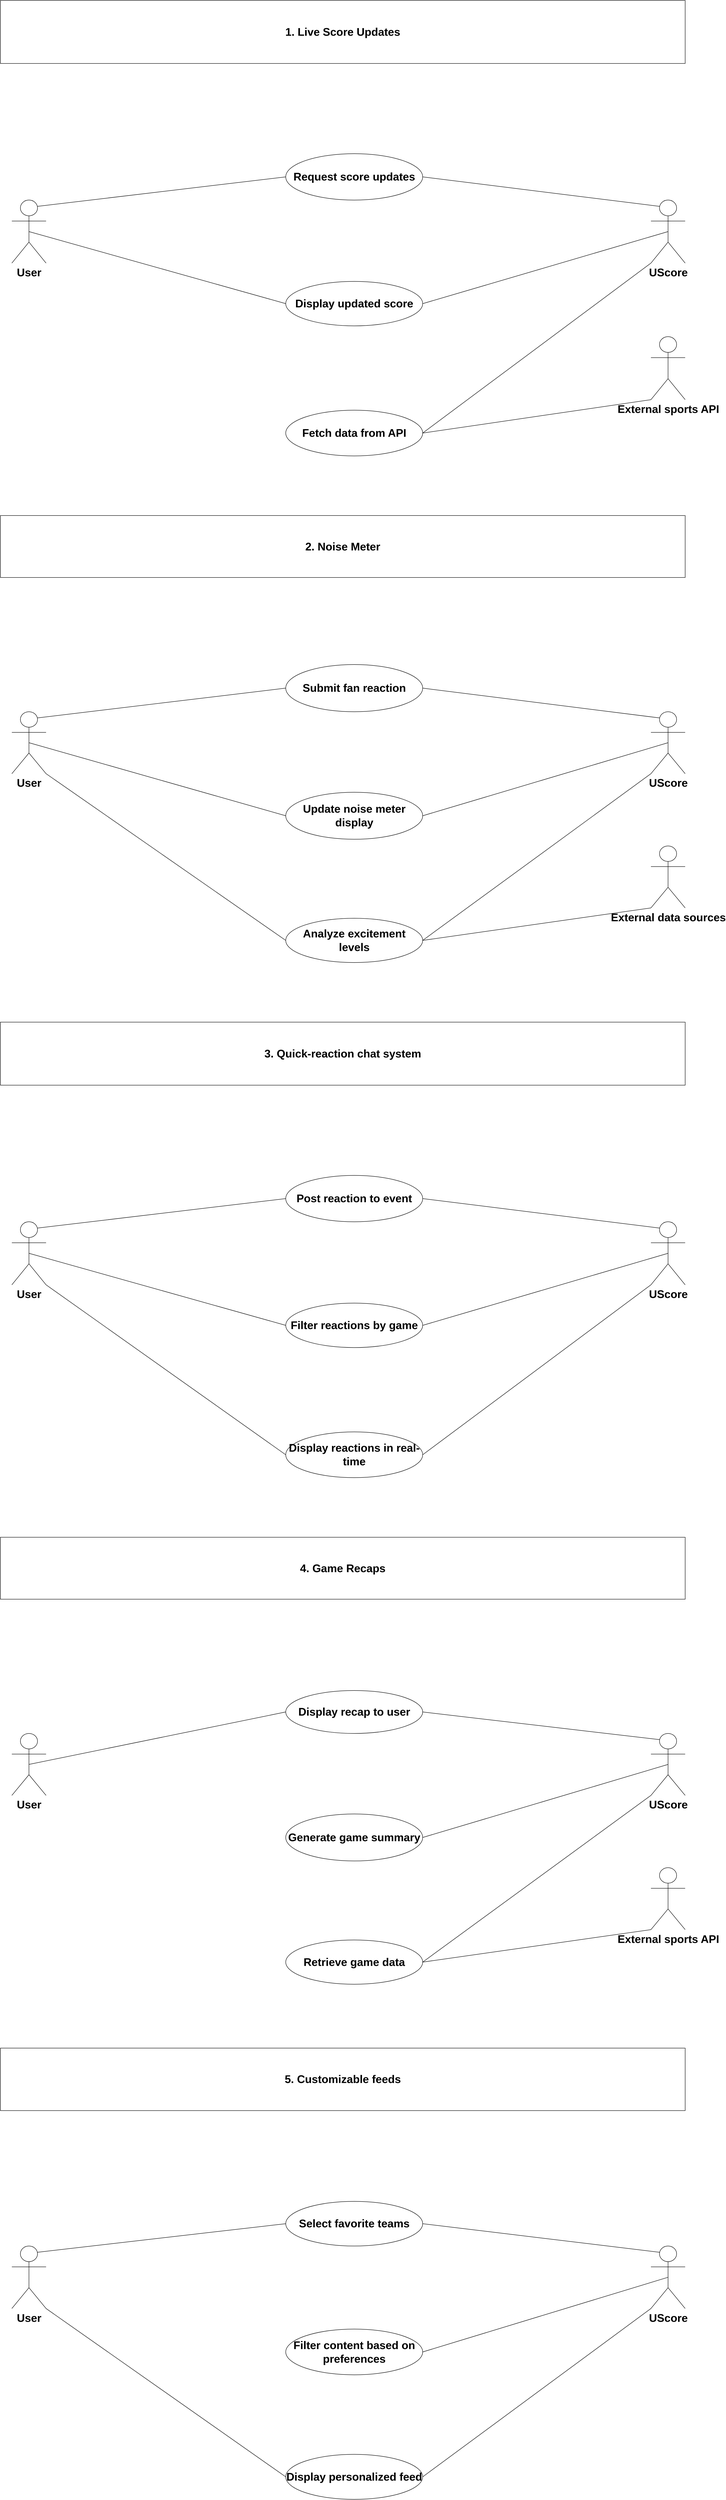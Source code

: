 <mxfile version="26.2.13">
  <diagram name="Page-1" id="MW3hLYWzniso_qwPZmFE">
    <mxGraphModel grid="0" page="1" gridSize="10" guides="1" tooltips="1" connect="1" arrows="1" fold="1" pageScale="1" pageWidth="1920" pageHeight="1200" math="0" shadow="0">
      <root>
        <mxCell id="0" />
        <mxCell id="1" parent="0" />
        <mxCell id="cBRGlkq9VuZRCOz6hoZJ-7" style="rounded=0;orthogonalLoop=1;jettySize=auto;html=1;exitX=0.75;exitY=0.1;exitDx=0;exitDy=0;exitPerimeter=0;entryX=0;entryY=0.5;entryDx=0;entryDy=0;endArrow=none;startFill=0;endFill=1;fillColor=#008a00;strokeColor=light-dark(#000000, #82cd82);fontSize=26;fontStyle=1" edge="1" parent="1" source="cBRGlkq9VuZRCOz6hoZJ-1" target="cBRGlkq9VuZRCOz6hoZJ-2">
          <mxGeometry relative="1" as="geometry" />
        </mxCell>
        <mxCell id="cBRGlkq9VuZRCOz6hoZJ-1" value="User" style="shape=umlActor;verticalLabelPosition=bottom;verticalAlign=top;html=1;outlineConnect=0;fillColor=#FFFFFF;fontColor=#000000;strokeColor=light-dark(#000000, #82cd82);fontSize=26;fontStyle=1" vertex="1" parent="1">
          <mxGeometry x="46.833" y="488.936" width="80.5" height="148.085" as="geometry" />
        </mxCell>
        <mxCell id="cBRGlkq9VuZRCOz6hoZJ-2" value="Request score updates" style="ellipse;whiteSpace=wrap;html=1;fontSize=26;fontStyle=1;strokeColor=light-dark(#000000, #82cd82);" vertex="1" parent="1">
          <mxGeometry x="690.83" y="380" width="322" height="108.94" as="geometry" />
        </mxCell>
        <mxCell id="-nxsVSawmICUN3g6EccK-3" style="rounded=0;orthogonalLoop=1;jettySize=auto;html=1;exitX=0;exitY=1;exitDx=0;exitDy=0;exitPerimeter=0;entryX=1;entryY=0.5;entryDx=0;entryDy=0;endArrow=none;startFill=0;endFill=1;fillColor=#fa6800;strokeColor=light-dark(#000000, #82cd82);fontSize=26;fontStyle=1" edge="1" parent="1" source="cBRGlkq9VuZRCOz6hoZJ-3" target="-nxsVSawmICUN3g6EccK-1">
          <mxGeometry relative="1" as="geometry" />
        </mxCell>
        <mxCell id="-nxsVSawmICUN3g6EccK-7" style="rounded=0;orthogonalLoop=1;jettySize=auto;html=1;exitX=0.5;exitY=0.5;exitDx=0;exitDy=0;exitPerimeter=0;entryX=1;entryY=0.5;entryDx=0;entryDy=0;endArrow=none;startFill=0;endFill=1;fillColor=#fa6800;strokeColor=light-dark(#000000, #82cd82);fontSize=26;fontStyle=1" edge="1" parent="1" source="cBRGlkq9VuZRCOz6hoZJ-3" target="-nxsVSawmICUN3g6EccK-5">
          <mxGeometry relative="1" as="geometry" />
        </mxCell>
        <mxCell id="cBRGlkq9VuZRCOz6hoZJ-3" value="UScore" style="shape=umlActor;verticalLabelPosition=bottom;verticalAlign=top;html=1;outlineConnect=0;fillColor=#FFFFFF;fontColor=#000000;strokeColor=light-dark(#000000, #82cd82);fontSize=26;fontStyle=1" vertex="1" parent="1">
          <mxGeometry x="1549.5" y="488.936" width="80.5" height="148.085" as="geometry" />
        </mxCell>
        <mxCell id="cBRGlkq9VuZRCOz6hoZJ-4" value="&lt;span&gt;&lt;span&gt;External sports API&lt;/span&gt;&lt;/span&gt;" style="shape=umlActor;verticalLabelPosition=bottom;verticalAlign=top;html=1;outlineConnect=0;fillColor=#FFFFFF;fontColor=#000000;strokeColor=light-dark(#000000, #82cd82);fontSize=26;fontStyle=1" vertex="1" parent="1">
          <mxGeometry x="1549.5" y="809.787" width="80.5" height="148.085" as="geometry" />
        </mxCell>
        <mxCell id="-nxsVSawmICUN3g6EccK-1" value="Fetch data from API" style="ellipse;whiteSpace=wrap;html=1;fontSize=26;fontStyle=1;strokeColor=light-dark(#000000, #82cd82);" vertex="1" parent="1">
          <mxGeometry x="690.83" y="982.55" width="322" height="107.45" as="geometry" />
        </mxCell>
        <mxCell id="-nxsVSawmICUN3g6EccK-5" value="Display updated score" style="ellipse;whiteSpace=wrap;html=1;fontSize=26;fontStyle=1;strokeColor=light-dark(#000000, #82cd82);" vertex="1" parent="1">
          <mxGeometry x="690.83" y="680" width="322" height="104.47" as="geometry" />
        </mxCell>
        <mxCell id="-nxsVSawmICUN3g6EccK-9" value="1. Live Score Updates" style="rounded=0;whiteSpace=wrap;html=1;fontSize=26;fontStyle=1;strokeColor=light-dark(#000000, #82cd82);" vertex="1" parent="1">
          <mxGeometry x="20" y="20" width="1610" height="148.085" as="geometry" />
        </mxCell>
        <mxCell id="-nxsVSawmICUN3g6EccK-23" style="rounded=0;orthogonalLoop=1;jettySize=auto;html=1;exitX=1;exitY=0.5;exitDx=0;exitDy=0;entryX=0.25;entryY=0.1;entryDx=0;entryDy=0;entryPerimeter=0;fillColor=#008a00;strokeColor=light-dark(#000000, #82cd82);fontSize=26;fontStyle=1;endArrow=none;startFill=0;" edge="1" parent="1" source="cBRGlkq9VuZRCOz6hoZJ-2" target="cBRGlkq9VuZRCOz6hoZJ-3">
          <mxGeometry relative="1" as="geometry" />
        </mxCell>
        <mxCell id="-nxsVSawmICUN3g6EccK-24" style="rounded=0;orthogonalLoop=1;jettySize=auto;html=1;exitX=1;exitY=0.5;exitDx=0;exitDy=0;entryX=0;entryY=1;entryDx=0;entryDy=0;entryPerimeter=0;fillColor=#fa6800;strokeColor=light-dark(#000000, #82cd82);fontSize=26;fontStyle=1;endArrow=none;startFill=0;" edge="1" parent="1" source="-nxsVSawmICUN3g6EccK-1" target="cBRGlkq9VuZRCOz6hoZJ-4">
          <mxGeometry relative="1" as="geometry" />
        </mxCell>
        <mxCell id="-nxsVSawmICUN3g6EccK-25" style="rounded=0;orthogonalLoop=1;jettySize=auto;html=1;exitX=0;exitY=0.5;exitDx=0;exitDy=0;entryX=0.5;entryY=0.5;entryDx=0;entryDy=0;entryPerimeter=0;endArrow=none;endFill=1;fillColor=#fa6800;strokeColor=light-dark(#000000, #82cd82);fontSize=26;fontStyle=1;startFill=0;" edge="1" parent="1" source="-nxsVSawmICUN3g6EccK-5" target="cBRGlkq9VuZRCOz6hoZJ-1">
          <mxGeometry relative="1" as="geometry" />
        </mxCell>
        <mxCell id="-nxsVSawmICUN3g6EccK-26" style="rounded=0;orthogonalLoop=1;jettySize=auto;html=1;exitX=0.75;exitY=0.1;exitDx=0;exitDy=0;exitPerimeter=0;entryX=0;entryY=0.5;entryDx=0;entryDy=0;endArrow=none;startFill=0;endFill=1;fillColor=#008a00;strokeColor=light-dark(#000000, #82cd82);fontSize=26;fontStyle=1" edge="1" parent="1" source="-nxsVSawmICUN3g6EccK-27" target="-nxsVSawmICUN3g6EccK-28">
          <mxGeometry relative="1" as="geometry" />
        </mxCell>
        <mxCell id="-nxsVSawmICUN3g6EccK-27" value="User" style="shape=umlActor;verticalLabelPosition=bottom;verticalAlign=top;html=1;outlineConnect=0;fillColor=#FFFFFF;fontColor=#000000;strokeColor=light-dark(#000000, #82cd82);fontSize=26;fontStyle=1" vertex="1" parent="1">
          <mxGeometry x="46.833" y="1690.851" width="80.5" height="145.532" as="geometry" />
        </mxCell>
        <mxCell id="-nxsVSawmICUN3g6EccK-28" value="Submit fan reaction" style="ellipse;whiteSpace=wrap;html=1;fontSize=26;fontStyle=1;strokeColor=light-dark(#000000, #82cd82);" vertex="1" parent="1">
          <mxGeometry x="690.83" y="1580" width="322" height="110.85" as="geometry" />
        </mxCell>
        <mxCell id="-nxsVSawmICUN3g6EccK-29" style="rounded=0;orthogonalLoop=1;jettySize=auto;html=1;exitX=0.5;exitY=0.5;exitDx=0;exitDy=0;exitPerimeter=0;entryX=1;entryY=0.5;entryDx=0;entryDy=0;endArrow=none;startFill=0;endFill=1;fillColor=#fa6800;strokeColor=light-dark(#000000, #82cd82);fontSize=26;fontStyle=1" edge="1" parent="1" source="-nxsVSawmICUN3g6EccK-31" target="-nxsVSawmICUN3g6EccK-33">
          <mxGeometry relative="1" as="geometry" />
        </mxCell>
        <mxCell id="-nxsVSawmICUN3g6EccK-30" style="rounded=0;orthogonalLoop=1;jettySize=auto;html=1;exitX=0;exitY=1;exitDx=0;exitDy=0;exitPerimeter=0;entryX=1;entryY=0.5;entryDx=0;entryDy=0;endArrow=none;startFill=0;endFill=1;fillColor=#fa6800;strokeColor=light-dark(#000000, #82cd82);fontSize=26;fontStyle=1" edge="1" parent="1" source="-nxsVSawmICUN3g6EccK-31" target="-nxsVSawmICUN3g6EccK-34">
          <mxGeometry relative="1" as="geometry" />
        </mxCell>
        <mxCell id="-nxsVSawmICUN3g6EccK-31" value="UScore" style="shape=umlActor;verticalLabelPosition=bottom;verticalAlign=top;html=1;outlineConnect=0;fillColor=#FFFFFF;fontColor=#000000;strokeColor=light-dark(#000000, #82cd82);fontSize=26;fontStyle=1" vertex="1" parent="1">
          <mxGeometry x="1549.5" y="1690.851" width="80.5" height="145.532" as="geometry" />
        </mxCell>
        <mxCell id="-nxsVSawmICUN3g6EccK-32" value="External data sources" style="shape=umlActor;verticalLabelPosition=bottom;verticalAlign=top;html=1;outlineConnect=0;fillColor=#FFFFFF;fontColor=#000000;strokeColor=light-dark(#000000, #82cd82);fontSize=26;fontStyle=1" vertex="1" parent="1">
          <mxGeometry x="1549.5" y="2006.17" width="80.5" height="145.532" as="geometry" />
        </mxCell>
        <mxCell id="-nxsVSawmICUN3g6EccK-33" value="Update noise meter display" style="ellipse;whiteSpace=wrap;html=1;fontSize=26;fontStyle=1;strokeColor=light-dark(#000000, #82cd82);" vertex="1" parent="1">
          <mxGeometry x="690.83" y="1880" width="322" height="110.43" as="geometry" />
        </mxCell>
        <mxCell id="-nxsVSawmICUN3g6EccK-34" value="Analyze excitement levels" style="ellipse;whiteSpace=wrap;html=1;fontSize=26;fontStyle=1;strokeColor=light-dark(#000000, #82cd82);" vertex="1" parent="1">
          <mxGeometry x="690.83" y="2175.96" width="322" height="104.04" as="geometry" />
        </mxCell>
        <mxCell id="-nxsVSawmICUN3g6EccK-35" value="2. Noise Meter" style="rounded=0;whiteSpace=wrap;html=1;fontSize=26;fontStyle=1;strokeColor=light-dark(#000000, #82cd82);" vertex="1" parent="1">
          <mxGeometry x="20" y="1230" width="1610" height="145.532" as="geometry" />
        </mxCell>
        <mxCell id="-nxsVSawmICUN3g6EccK-36" style="rounded=0;orthogonalLoop=1;jettySize=auto;html=1;exitX=1;exitY=0.5;exitDx=0;exitDy=0;entryX=0.25;entryY=0.1;entryDx=0;entryDy=0;entryPerimeter=0;fillColor=#008a00;strokeColor=light-dark(#000000, #82cd82);fontSize=26;fontStyle=1;endArrow=none;startFill=0;" edge="1" parent="1" source="-nxsVSawmICUN3g6EccK-28" target="-nxsVSawmICUN3g6EccK-31">
          <mxGeometry relative="1" as="geometry" />
        </mxCell>
        <mxCell id="-nxsVSawmICUN3g6EccK-37" style="rounded=0;orthogonalLoop=1;jettySize=auto;html=1;exitX=1;exitY=0.5;exitDx=0;exitDy=0;entryX=0;entryY=1;entryDx=0;entryDy=0;entryPerimeter=0;fillColor=#fa6800;strokeColor=light-dark(#000000, #82cd82);fontSize=26;fontStyle=1;endArrow=none;startFill=0;" edge="1" parent="1" source="-nxsVSawmICUN3g6EccK-34" target="-nxsVSawmICUN3g6EccK-32">
          <mxGeometry relative="1" as="geometry" />
        </mxCell>
        <mxCell id="-nxsVSawmICUN3g6EccK-38" style="rounded=0;orthogonalLoop=1;jettySize=auto;html=1;exitX=0;exitY=0.5;exitDx=0;exitDy=0;entryX=1;entryY=1;entryDx=0;entryDy=0;entryPerimeter=0;endArrow=none;endFill=1;fillColor=#fa6800;strokeColor=light-dark(#000000, #82cd82);fontSize=26;fontStyle=1;startFill=0;" edge="1" parent="1" source="-nxsVSawmICUN3g6EccK-34" target="-nxsVSawmICUN3g6EccK-27">
          <mxGeometry relative="1" as="geometry" />
        </mxCell>
        <mxCell id="-nxsVSawmICUN3g6EccK-39" style="rounded=0;orthogonalLoop=1;jettySize=auto;html=1;exitX=0;exitY=0.5;exitDx=0;exitDy=0;entryX=0.5;entryY=0.5;entryDx=0;entryDy=0;entryPerimeter=0;fillColor=#fa6800;strokeColor=light-dark(#000000, #82cd82);fontSize=26;fontStyle=1;endArrow=none;startFill=0;" edge="1" parent="1" source="-nxsVSawmICUN3g6EccK-33" target="-nxsVSawmICUN3g6EccK-27">
          <mxGeometry relative="1" as="geometry" />
        </mxCell>
        <mxCell id="-nxsVSawmICUN3g6EccK-40" style="rounded=0;orthogonalLoop=1;jettySize=auto;html=1;exitX=0.75;exitY=0.1;exitDx=0;exitDy=0;exitPerimeter=0;entryX=0;entryY=0.5;entryDx=0;entryDy=0;endArrow=none;startFill=0;endFill=1;fillColor=#008a00;strokeColor=light-dark(#000000, #82cd82);fontSize=26;fontStyle=1" edge="1" parent="1" source="-nxsVSawmICUN3g6EccK-41" target="-nxsVSawmICUN3g6EccK-42">
          <mxGeometry relative="1" as="geometry" />
        </mxCell>
        <mxCell id="-nxsVSawmICUN3g6EccK-54" style="rounded=0;orthogonalLoop=1;jettySize=auto;html=1;exitX=0.5;exitY=0.5;exitDx=0;exitDy=0;exitPerimeter=0;entryX=0;entryY=0.5;entryDx=0;entryDy=0;fillColor=#008a00;strokeColor=light-dark(#000000, #82cd82);fontSize=26;fontStyle=1;endArrow=none;startFill=0;" edge="1" parent="1" source="-nxsVSawmICUN3g6EccK-41" target="-nxsVSawmICUN3g6EccK-47">
          <mxGeometry relative="1" as="geometry" />
        </mxCell>
        <mxCell id="-nxsVSawmICUN3g6EccK-41" value="User" style="shape=umlActor;verticalLabelPosition=bottom;verticalAlign=top;html=1;outlineConnect=0;fillColor=light-dark(#ffffff, #e96b12);fontColor=#000000;strokeColor=light-dark(#000000, #82cd82);fontSize=26;fontStyle=1" vertex="1" parent="1">
          <mxGeometry x="46.833" y="2888.936" width="80.5" height="148.085" as="geometry" />
        </mxCell>
        <mxCell id="-nxsVSawmICUN3g6EccK-42" value="Post reaction to event" style="ellipse;whiteSpace=wrap;html=1;fontSize=26;fontStyle=1;strokeColor=light-dark(#000000, #82cd82);" vertex="1" parent="1">
          <mxGeometry x="690.83" y="2780" width="322" height="108.94" as="geometry" />
        </mxCell>
        <mxCell id="-nxsVSawmICUN3g6EccK-44" style="rounded=0;orthogonalLoop=1;jettySize=auto;html=1;exitX=0;exitY=1;exitDx=0;exitDy=0;exitPerimeter=0;entryX=1;entryY=0.5;entryDx=0;entryDy=0;endArrow=none;startFill=0;endFill=1;fillColor=#fa6800;strokeColor=light-dark(#000000, #82cd82);fontSize=26;fontStyle=1" edge="1" parent="1" source="-nxsVSawmICUN3g6EccK-45" target="-nxsVSawmICUN3g6EccK-48">
          <mxGeometry relative="1" as="geometry" />
        </mxCell>
        <mxCell id="-nxsVSawmICUN3g6EccK-45" value="UScore" style="shape=umlActor;verticalLabelPosition=bottom;verticalAlign=top;html=1;outlineConnect=0;fillColor=light-dark(#ffffff, #e96b12);fontColor=#000000;strokeColor=light-dark(#000000, #82cd82);fontSize=26;fontStyle=1" vertex="1" parent="1">
          <mxGeometry x="1549.5" y="2888.936" width="80.5" height="148.085" as="geometry" />
        </mxCell>
        <mxCell id="-nxsVSawmICUN3g6EccK-47" value="Filter reactions by game" style="ellipse;whiteSpace=wrap;html=1;fontSize=26;fontStyle=1;strokeColor=light-dark(#000000, #82cd82);" vertex="1" parent="1">
          <mxGeometry x="690.83" y="3080" width="322" height="104.47" as="geometry" />
        </mxCell>
        <mxCell id="-nxsVSawmICUN3g6EccK-48" value="Display reactions in real-time" style="ellipse;whiteSpace=wrap;html=1;fontSize=26;fontStyle=1;strokeColor=light-dark(#000000, #82cd82);" vertex="1" parent="1">
          <mxGeometry x="690.83" y="3382.55" width="322" height="107.45" as="geometry" />
        </mxCell>
        <mxCell id="-nxsVSawmICUN3g6EccK-49" value="3. Quick-reaction chat system" style="rounded=0;whiteSpace=wrap;html=1;fontSize=26;fontStyle=1;strokeColor=light-dark(#000000, #82cd82);" vertex="1" parent="1">
          <mxGeometry x="20" y="2420" width="1610" height="148.085" as="geometry" />
        </mxCell>
        <mxCell id="-nxsVSawmICUN3g6EccK-50" style="rounded=0;orthogonalLoop=1;jettySize=auto;html=1;exitX=1;exitY=0.5;exitDx=0;exitDy=0;entryX=0.25;entryY=0.1;entryDx=0;entryDy=0;entryPerimeter=0;fillColor=#008a00;strokeColor=light-dark(#000000, #82cd82);fontSize=26;fontStyle=1;endArrow=none;startFill=0;" edge="1" parent="1" source="-nxsVSawmICUN3g6EccK-42" target="-nxsVSawmICUN3g6EccK-45">
          <mxGeometry relative="1" as="geometry" />
        </mxCell>
        <mxCell id="-nxsVSawmICUN3g6EccK-52" style="rounded=0;orthogonalLoop=1;jettySize=auto;html=1;exitX=0;exitY=0.5;exitDx=0;exitDy=0;entryX=1;entryY=1;entryDx=0;entryDy=0;entryPerimeter=0;endArrow=none;endFill=1;fillColor=#fa6800;strokeColor=light-dark(#000000, #82cd82);fontSize=26;fontStyle=1;startFill=0;" edge="1" parent="1" source="-nxsVSawmICUN3g6EccK-48" target="-nxsVSawmICUN3g6EccK-41">
          <mxGeometry relative="1" as="geometry" />
        </mxCell>
        <mxCell id="-nxsVSawmICUN3g6EccK-55" style="rounded=0;orthogonalLoop=1;jettySize=auto;html=1;exitX=1;exitY=0.5;exitDx=0;exitDy=0;entryX=0.5;entryY=0.5;entryDx=0;entryDy=0;entryPerimeter=0;fillColor=#008a00;strokeColor=light-dark(#000000, #82cd82);fontSize=26;fontStyle=1;endArrow=none;startFill=0;" edge="1" parent="1" source="-nxsVSawmICUN3g6EccK-47" target="-nxsVSawmICUN3g6EccK-45">
          <mxGeometry relative="1" as="geometry" />
        </mxCell>
        <mxCell id="-nxsVSawmICUN3g6EccK-58" value="User" style="shape=umlActor;verticalLabelPosition=bottom;verticalAlign=top;html=1;outlineConnect=0;fillColor=light-dark(#ffffff, #e96b12);fontColor=#000000;strokeColor=light-dark(#000000, #82cd82);fontSize=26;fontStyle=1" vertex="1" parent="1">
          <mxGeometry x="46.833" y="4090.851" width="80.5" height="145.532" as="geometry" />
        </mxCell>
        <mxCell id="-nxsVSawmICUN3g6EccK-59" value="Retrieve game data" style="ellipse;whiteSpace=wrap;html=1;fontSize=26;fontStyle=1;strokeColor=light-dark(#000000, #82cd82);" vertex="1" parent="1">
          <mxGeometry x="690.83" y="4575.96" width="322" height="104.04" as="geometry" />
        </mxCell>
        <mxCell id="-nxsVSawmICUN3g6EccK-70" style="rounded=0;orthogonalLoop=1;jettySize=auto;html=1;exitX=0;exitY=1;exitDx=0;exitDy=0;exitPerimeter=0;entryX=1;entryY=0.5;entryDx=0;entryDy=0;fillColor=#fa6800;strokeColor=light-dark(#000000, #82cd82);fontSize=26;fontStyle=1;endArrow=none;startFill=0;" edge="1" parent="1" source="-nxsVSawmICUN3g6EccK-61" target="-nxsVSawmICUN3g6EccK-59">
          <mxGeometry relative="1" as="geometry" />
        </mxCell>
        <mxCell id="-nxsVSawmICUN3g6EccK-73" style="rounded=0;orthogonalLoop=1;jettySize=auto;html=1;exitX=0.25;exitY=0.1;exitDx=0;exitDy=0;exitPerimeter=0;entryX=1;entryY=0.5;entryDx=0;entryDy=0;fillColor=#fa6800;strokeColor=light-dark(#000000, #82cd82);fontSize=26;fontStyle=1;endArrow=none;startFill=0;" edge="1" parent="1" source="-nxsVSawmICUN3g6EccK-61" target="-nxsVSawmICUN3g6EccK-63">
          <mxGeometry relative="1" as="geometry" />
        </mxCell>
        <mxCell id="-nxsVSawmICUN3g6EccK-61" value="UScore" style="shape=umlActor;verticalLabelPosition=bottom;verticalAlign=top;html=1;outlineConnect=0;fillColor=light-dark(#ffffff, #e96b12);fontColor=#000000;strokeColor=light-dark(#000000, #82cd82);fontSize=26;fontStyle=1" vertex="1" parent="1">
          <mxGeometry x="1549.5" y="4090.851" width="80.5" height="145.532" as="geometry" />
        </mxCell>
        <mxCell id="-nxsVSawmICUN3g6EccK-62" value="Generate game summary" style="ellipse;whiteSpace=wrap;html=1;fontSize=26;fontStyle=1;strokeColor=light-dark(#000000, #82cd82);" vertex="1" parent="1">
          <mxGeometry x="690.83" y="4280" width="322" height="110.43" as="geometry" />
        </mxCell>
        <mxCell id="-nxsVSawmICUN3g6EccK-63" value="Display recap to user" style="ellipse;whiteSpace=wrap;html=1;fontSize=26;fontStyle=1;strokeColor=light-dark(#000000, #82cd82);" vertex="1" parent="1">
          <mxGeometry x="690.83" y="3990" width="322" height="100.85" as="geometry" />
        </mxCell>
        <mxCell id="-nxsVSawmICUN3g6EccK-64" value="4. Game Recaps" style="rounded=0;whiteSpace=wrap;html=1;fontSize=26;fontStyle=1;strokeColor=light-dark(#000000, #82cd82);" vertex="1" parent="1">
          <mxGeometry x="20" y="3630" width="1610.0" height="145.532" as="geometry" />
        </mxCell>
        <mxCell id="-nxsVSawmICUN3g6EccK-66" style="rounded=0;orthogonalLoop=1;jettySize=auto;html=1;exitX=0;exitY=0.5;exitDx=0;exitDy=0;entryX=0.5;entryY=0.5;entryDx=0;entryDy=0;entryPerimeter=0;endArrow=none;endFill=1;fillColor=#008a00;strokeColor=light-dark(#000000, #82cd82);fontSize=26;fontStyle=1;startFill=0;" edge="1" parent="1" source="-nxsVSawmICUN3g6EccK-63" target="-nxsVSawmICUN3g6EccK-58">
          <mxGeometry relative="1" as="geometry" />
        </mxCell>
        <mxCell id="-nxsVSawmICUN3g6EccK-68" value="External sports API" style="shape=umlActor;verticalLabelPosition=bottom;verticalAlign=top;html=1;outlineConnect=0;fillColor=light-dark(#ffffff, #e96b12);fontColor=#000000;strokeColor=light-dark(#000000, #82cd82);fontSize=26;fontStyle=1" vertex="1" parent="1">
          <mxGeometry x="1549.5" y="4406.17" width="80.5" height="145.532" as="geometry" />
        </mxCell>
        <mxCell id="-nxsVSawmICUN3g6EccK-71" style="rounded=0;orthogonalLoop=1;jettySize=auto;html=1;exitX=1;exitY=0.5;exitDx=0;exitDy=0;entryX=0;entryY=1;entryDx=0;entryDy=0;entryPerimeter=0;fillColor=#fa6800;strokeColor=light-dark(#000000, #82cd82);fontSize=26;fontStyle=1;endArrow=none;startFill=0;" edge="1" parent="1" source="-nxsVSawmICUN3g6EccK-59" target="-nxsVSawmICUN3g6EccK-68">
          <mxGeometry relative="1" as="geometry" />
        </mxCell>
        <mxCell id="-nxsVSawmICUN3g6EccK-90" style="rounded=0;orthogonalLoop=1;jettySize=auto;html=1;exitX=0.75;exitY=0.1;exitDx=0;exitDy=0;exitPerimeter=0;entryX=0;entryY=0.5;entryDx=0;entryDy=0;fillColor=#008a00;strokeColor=default;fontSize=26;fontStyle=1;endArrow=none;startFill=0;" edge="1" parent="1" source="-nxsVSawmICUN3g6EccK-78" target="-nxsVSawmICUN3g6EccK-85">
          <mxGeometry relative="1" as="geometry" />
        </mxCell>
        <mxCell id="-nxsVSawmICUN3g6EccK-78" value="User" style="shape=umlActor;verticalLabelPosition=bottom;verticalAlign=top;html=1;outlineConnect=0;fillColor=light-dark(#ffffff, #43ba43);fontColor=#000000;strokeColor=light-dark(#000000, #82cd82);fontSize=26;fontStyle=1" vertex="1" parent="1">
          <mxGeometry x="46.833" y="5294.894" width="80.5" height="146.809" as="geometry" />
        </mxCell>
        <mxCell id="-nxsVSawmICUN3g6EccK-79" value="Display personalized feed" style="ellipse;whiteSpace=wrap;html=1;fontSize=26;fontStyle=1;strokeColor=light-dark(#000000, #82cd82);" vertex="1" parent="1">
          <mxGeometry x="690.83" y="5784.26" width="322" height="105.74" as="geometry" />
        </mxCell>
        <mxCell id="-nxsVSawmICUN3g6EccK-80" style="rounded=0;orthogonalLoop=1;jettySize=auto;html=1;exitX=0;exitY=1;exitDx=0;exitDy=0;exitPerimeter=0;entryX=1;entryY=0.5;entryDx=0;entryDy=0;fillColor=#fa6800;strokeColor=light-dark(#000000, #82cd82);fontSize=26;fontStyle=1;endArrow=none;startFill=0;" edge="1" parent="1" source="-nxsVSawmICUN3g6EccK-83" target="-nxsVSawmICUN3g6EccK-79">
          <mxGeometry relative="1" as="geometry" />
        </mxCell>
        <mxCell id="-nxsVSawmICUN3g6EccK-83" value="UScore" style="shape=umlActor;verticalLabelPosition=bottom;verticalAlign=top;html=1;outlineConnect=0;fillColor=light-dark(#ffffff, #43ba43);fontColor=#000000;strokeColor=light-dark(#000000, #82cd82);fontSize=26;fontStyle=1" vertex="1" parent="1">
          <mxGeometry x="1549.5" y="5294.894" width="80.5" height="146.809" as="geometry" />
        </mxCell>
        <mxCell id="-nxsVSawmICUN3g6EccK-84" value="Filter content based on preferences" style="ellipse;whiteSpace=wrap;html=1;fontSize=26;fontStyle=1;strokeColor=light-dark(#000000, #82cd82);" vertex="1" parent="1">
          <mxGeometry x="690.83" y="5490" width="322" height="107.45" as="geometry" />
        </mxCell>
        <mxCell id="-nxsVSawmICUN3g6EccK-85" value="Select favorite teams" style="ellipse;whiteSpace=wrap;html=1;fontSize=26;fontStyle=1;strokeColor=light-dark(#000000, #82cd82);" vertex="1" parent="1">
          <mxGeometry x="690.83" y="5190" width="322" height="104.89" as="geometry" />
        </mxCell>
        <mxCell id="-nxsVSawmICUN3g6EccK-86" value="5. Customizable feeds" style="rounded=0;whiteSpace=wrap;html=1;fontSize=26;fontStyle=1;strokeColor=light-dark(#000000, #82cd82);" vertex="1" parent="1">
          <mxGeometry x="20" y="4830" width="1610.0" height="146.809" as="geometry" />
        </mxCell>
        <mxCell id="-nxsVSawmICUN3g6EccK-91" style="rounded=0;orthogonalLoop=1;jettySize=auto;html=1;exitX=1;exitY=0.5;exitDx=0;exitDy=0;entryX=0.25;entryY=0.1;entryDx=0;entryDy=0;entryPerimeter=0;fillColor=#008a00;strokeColor=light-dark(#000000, #82cd82);fontSize=26;fontStyle=1;endArrow=none;startFill=0;" edge="1" parent="1" source="-nxsVSawmICUN3g6EccK-85" target="-nxsVSawmICUN3g6EccK-83">
          <mxGeometry relative="1" as="geometry" />
        </mxCell>
        <mxCell id="-nxsVSawmICUN3g6EccK-92" style="rounded=0;orthogonalLoop=1;jettySize=auto;html=1;exitX=0;exitY=0.5;exitDx=0;exitDy=0;entryX=1;entryY=1;entryDx=0;entryDy=0;entryPerimeter=0;fillColor=#fa6800;strokeColor=light-dark(#000000, #82cd82);fontSize=26;fontStyle=1;endArrow=none;startFill=0;" edge="1" parent="1" source="-nxsVSawmICUN3g6EccK-79" target="-nxsVSawmICUN3g6EccK-78">
          <mxGeometry relative="1" as="geometry" />
        </mxCell>
        <mxCell id="3v_9ck_eXgetuKvFHY2J-1" style="rounded=0;orthogonalLoop=1;jettySize=auto;html=1;entryX=0.5;entryY=0.5;entryDx=0;entryDy=0;entryPerimeter=0;fillColor=#008a00;strokeColor=light-dark(#000000, #82cd82);fontSize=26;fontStyle=1;endArrow=none;startFill=0;exitX=1;exitY=0.5;exitDx=0;exitDy=0;" edge="1" parent="1" source="-nxsVSawmICUN3g6EccK-84" target="-nxsVSawmICUN3g6EccK-83">
          <mxGeometry relative="1" as="geometry">
            <mxPoint x="1023" y="5252" as="sourcePoint" />
            <mxPoint x="1580" y="5320" as="targetPoint" />
          </mxGeometry>
        </mxCell>
        <mxCell id="lKSfbCDxbgv0oE-eI9YD-1" style="rounded=0;orthogonalLoop=1;jettySize=auto;html=1;exitX=0.5;exitY=0.5;exitDx=0;exitDy=0;exitPerimeter=0;entryX=1;entryY=0.5;entryDx=0;entryDy=0;fillColor=#fa6800;strokeColor=light-dark(#000000, #82cd82);fontSize=26;fontStyle=1;endArrow=none;startFill=0;" edge="1" parent="1" source="-nxsVSawmICUN3g6EccK-61" target="-nxsVSawmICUN3g6EccK-62">
          <mxGeometry relative="1" as="geometry">
            <mxPoint x="1580" y="4115" as="sourcePoint" />
            <mxPoint x="1023" y="4050" as="targetPoint" />
          </mxGeometry>
        </mxCell>
      </root>
    </mxGraphModel>
  </diagram>
</mxfile>
